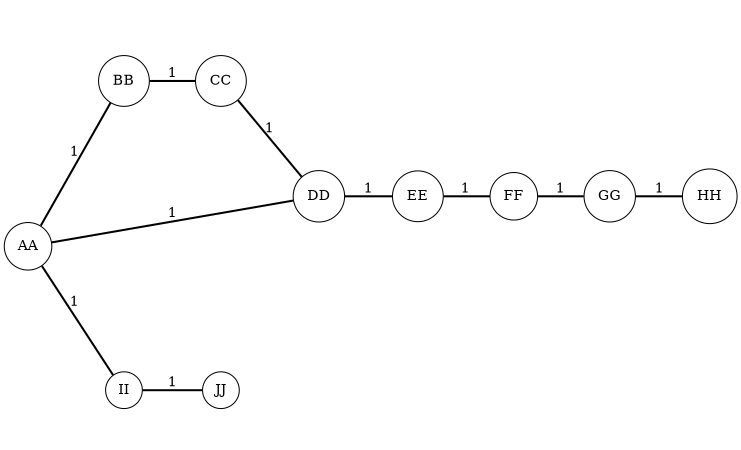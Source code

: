 digraph A {
  rankdir=LR
size="5,3"
ratio="fill"
edge[style="bold"; arrowhead="none"]
node[shape="circle"]
AA -> BB[label=1]
AA -> DD[label=1]
AA -> II[label=1]
BB -> CC[label=1]
CC -> DD[label=1]
DD -> EE[label=1]
EE -> FF[label=1]
FF -> GG[label=1]
GG -> HH[label=1]
II -> JJ[label=1]
}
